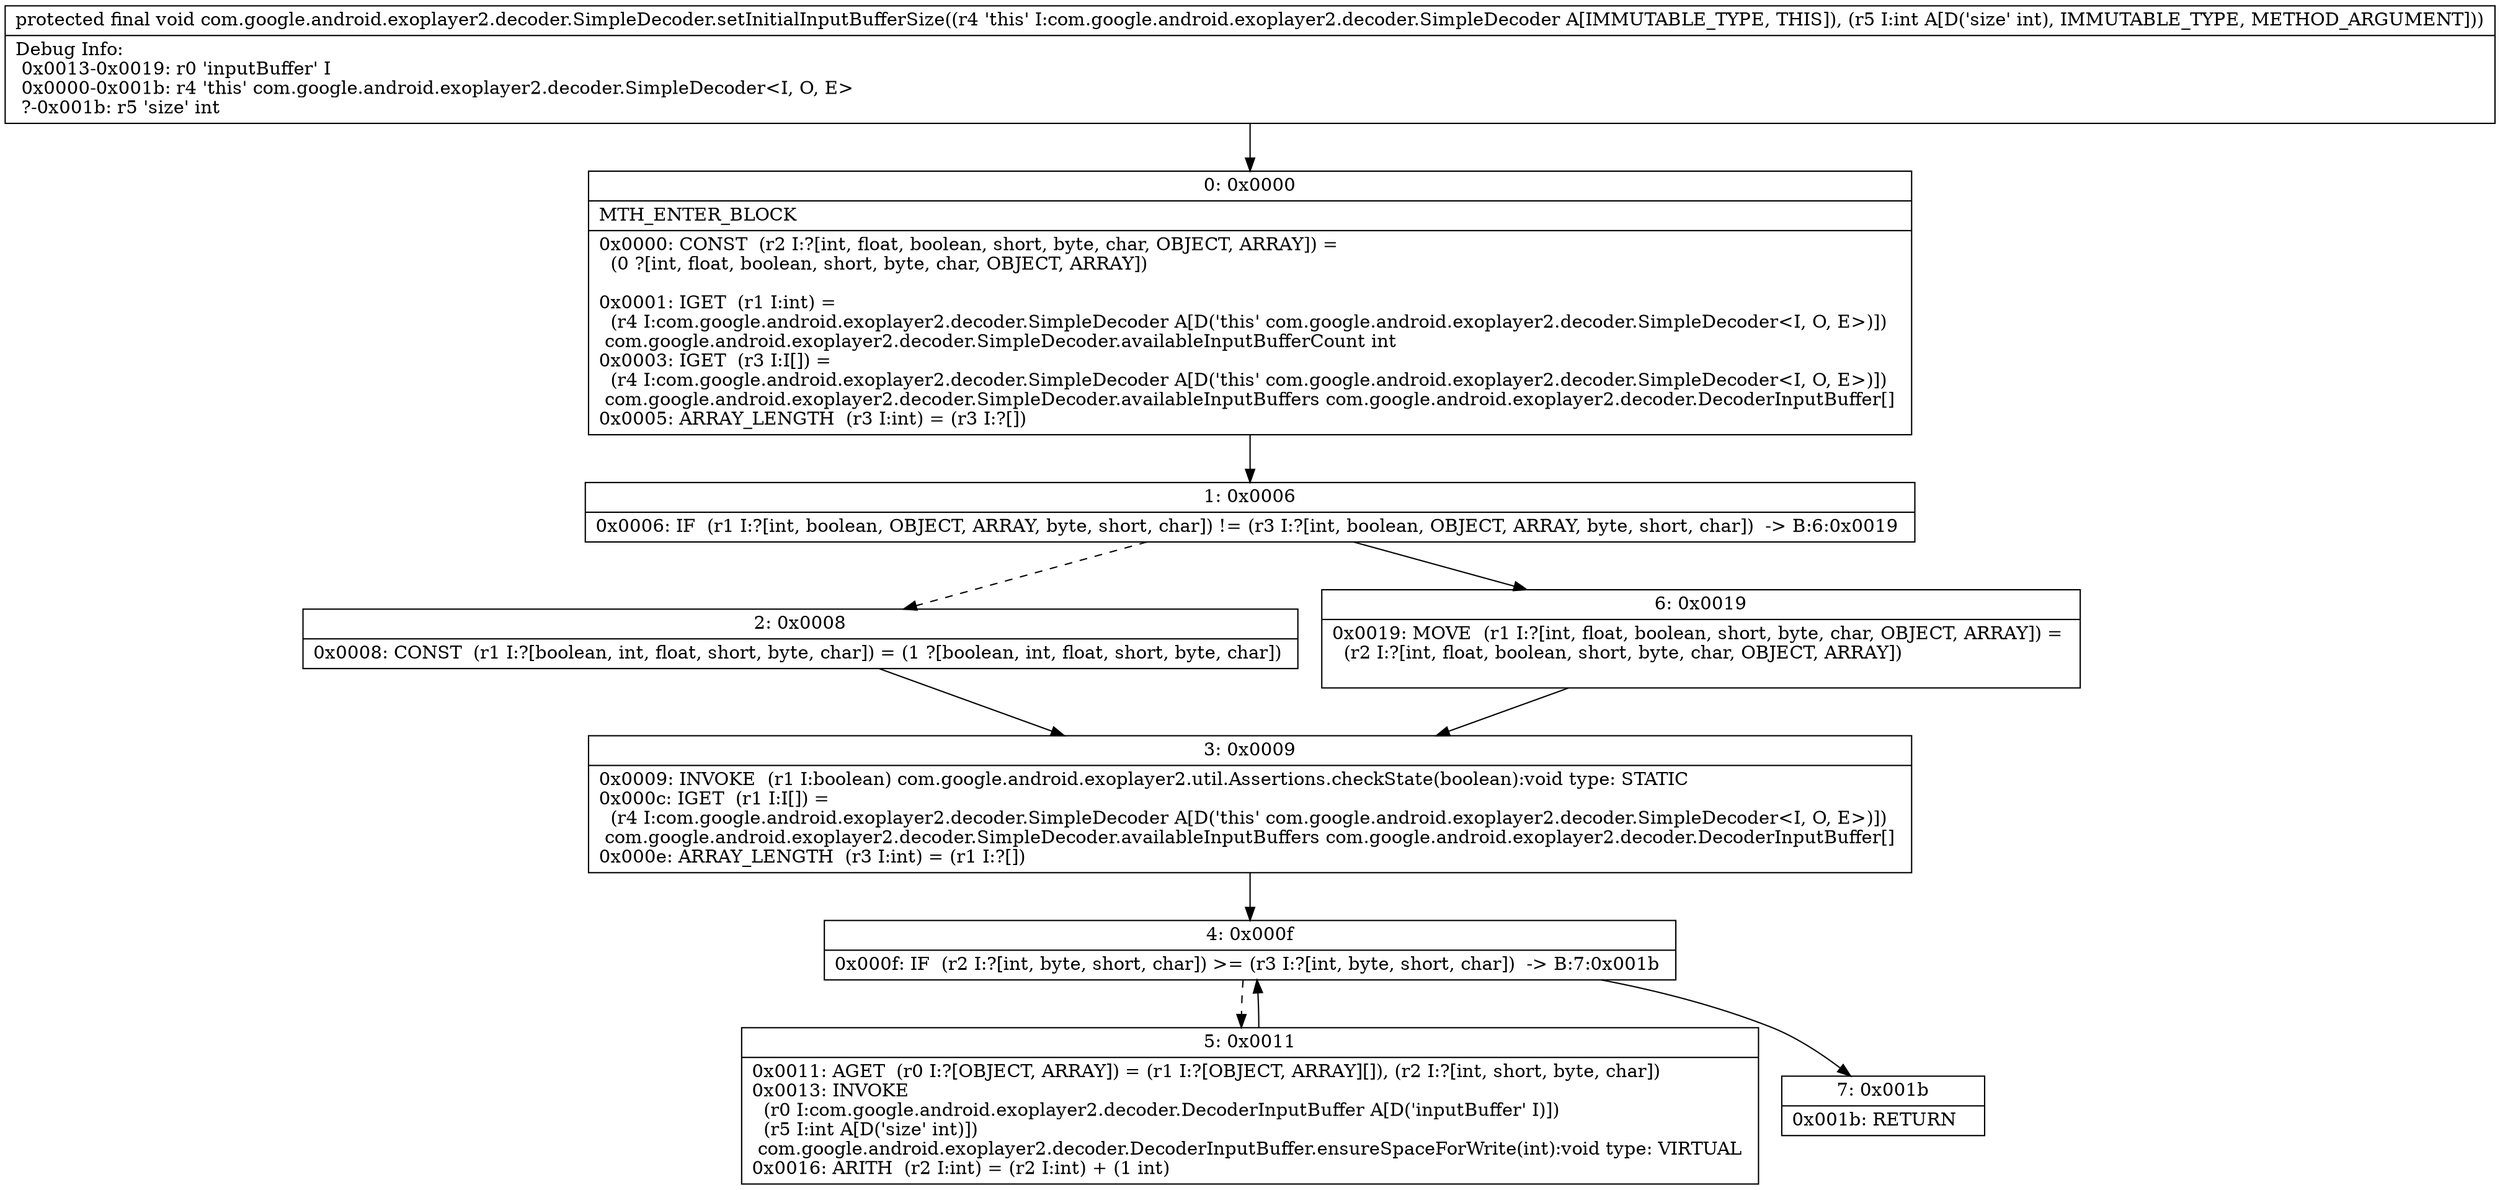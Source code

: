 digraph "CFG forcom.google.android.exoplayer2.decoder.SimpleDecoder.setInitialInputBufferSize(I)V" {
Node_0 [shape=record,label="{0\:\ 0x0000|MTH_ENTER_BLOCK\l|0x0000: CONST  (r2 I:?[int, float, boolean, short, byte, char, OBJECT, ARRAY]) = \l  (0 ?[int, float, boolean, short, byte, char, OBJECT, ARRAY])\l \l0x0001: IGET  (r1 I:int) = \l  (r4 I:com.google.android.exoplayer2.decoder.SimpleDecoder A[D('this' com.google.android.exoplayer2.decoder.SimpleDecoder\<I, O, E\>)])\l com.google.android.exoplayer2.decoder.SimpleDecoder.availableInputBufferCount int \l0x0003: IGET  (r3 I:I[]) = \l  (r4 I:com.google.android.exoplayer2.decoder.SimpleDecoder A[D('this' com.google.android.exoplayer2.decoder.SimpleDecoder\<I, O, E\>)])\l com.google.android.exoplayer2.decoder.SimpleDecoder.availableInputBuffers com.google.android.exoplayer2.decoder.DecoderInputBuffer[] \l0x0005: ARRAY_LENGTH  (r3 I:int) = (r3 I:?[]) \l}"];
Node_1 [shape=record,label="{1\:\ 0x0006|0x0006: IF  (r1 I:?[int, boolean, OBJECT, ARRAY, byte, short, char]) != (r3 I:?[int, boolean, OBJECT, ARRAY, byte, short, char])  \-\> B:6:0x0019 \l}"];
Node_2 [shape=record,label="{2\:\ 0x0008|0x0008: CONST  (r1 I:?[boolean, int, float, short, byte, char]) = (1 ?[boolean, int, float, short, byte, char]) \l}"];
Node_3 [shape=record,label="{3\:\ 0x0009|0x0009: INVOKE  (r1 I:boolean) com.google.android.exoplayer2.util.Assertions.checkState(boolean):void type: STATIC \l0x000c: IGET  (r1 I:I[]) = \l  (r4 I:com.google.android.exoplayer2.decoder.SimpleDecoder A[D('this' com.google.android.exoplayer2.decoder.SimpleDecoder\<I, O, E\>)])\l com.google.android.exoplayer2.decoder.SimpleDecoder.availableInputBuffers com.google.android.exoplayer2.decoder.DecoderInputBuffer[] \l0x000e: ARRAY_LENGTH  (r3 I:int) = (r1 I:?[]) \l}"];
Node_4 [shape=record,label="{4\:\ 0x000f|0x000f: IF  (r2 I:?[int, byte, short, char]) \>= (r3 I:?[int, byte, short, char])  \-\> B:7:0x001b \l}"];
Node_5 [shape=record,label="{5\:\ 0x0011|0x0011: AGET  (r0 I:?[OBJECT, ARRAY]) = (r1 I:?[OBJECT, ARRAY][]), (r2 I:?[int, short, byte, char]) \l0x0013: INVOKE  \l  (r0 I:com.google.android.exoplayer2.decoder.DecoderInputBuffer A[D('inputBuffer' I)])\l  (r5 I:int A[D('size' int)])\l com.google.android.exoplayer2.decoder.DecoderInputBuffer.ensureSpaceForWrite(int):void type: VIRTUAL \l0x0016: ARITH  (r2 I:int) = (r2 I:int) + (1 int) \l}"];
Node_6 [shape=record,label="{6\:\ 0x0019|0x0019: MOVE  (r1 I:?[int, float, boolean, short, byte, char, OBJECT, ARRAY]) = \l  (r2 I:?[int, float, boolean, short, byte, char, OBJECT, ARRAY])\l \l}"];
Node_7 [shape=record,label="{7\:\ 0x001b|0x001b: RETURN   \l}"];
MethodNode[shape=record,label="{protected final void com.google.android.exoplayer2.decoder.SimpleDecoder.setInitialInputBufferSize((r4 'this' I:com.google.android.exoplayer2.decoder.SimpleDecoder A[IMMUTABLE_TYPE, THIS]), (r5 I:int A[D('size' int), IMMUTABLE_TYPE, METHOD_ARGUMENT]))  | Debug Info:\l  0x0013\-0x0019: r0 'inputBuffer' I\l  0x0000\-0x001b: r4 'this' com.google.android.exoplayer2.decoder.SimpleDecoder\<I, O, E\>\l  ?\-0x001b: r5 'size' int\l}"];
MethodNode -> Node_0;
Node_0 -> Node_1;
Node_1 -> Node_2[style=dashed];
Node_1 -> Node_6;
Node_2 -> Node_3;
Node_3 -> Node_4;
Node_4 -> Node_5[style=dashed];
Node_4 -> Node_7;
Node_5 -> Node_4;
Node_6 -> Node_3;
}

